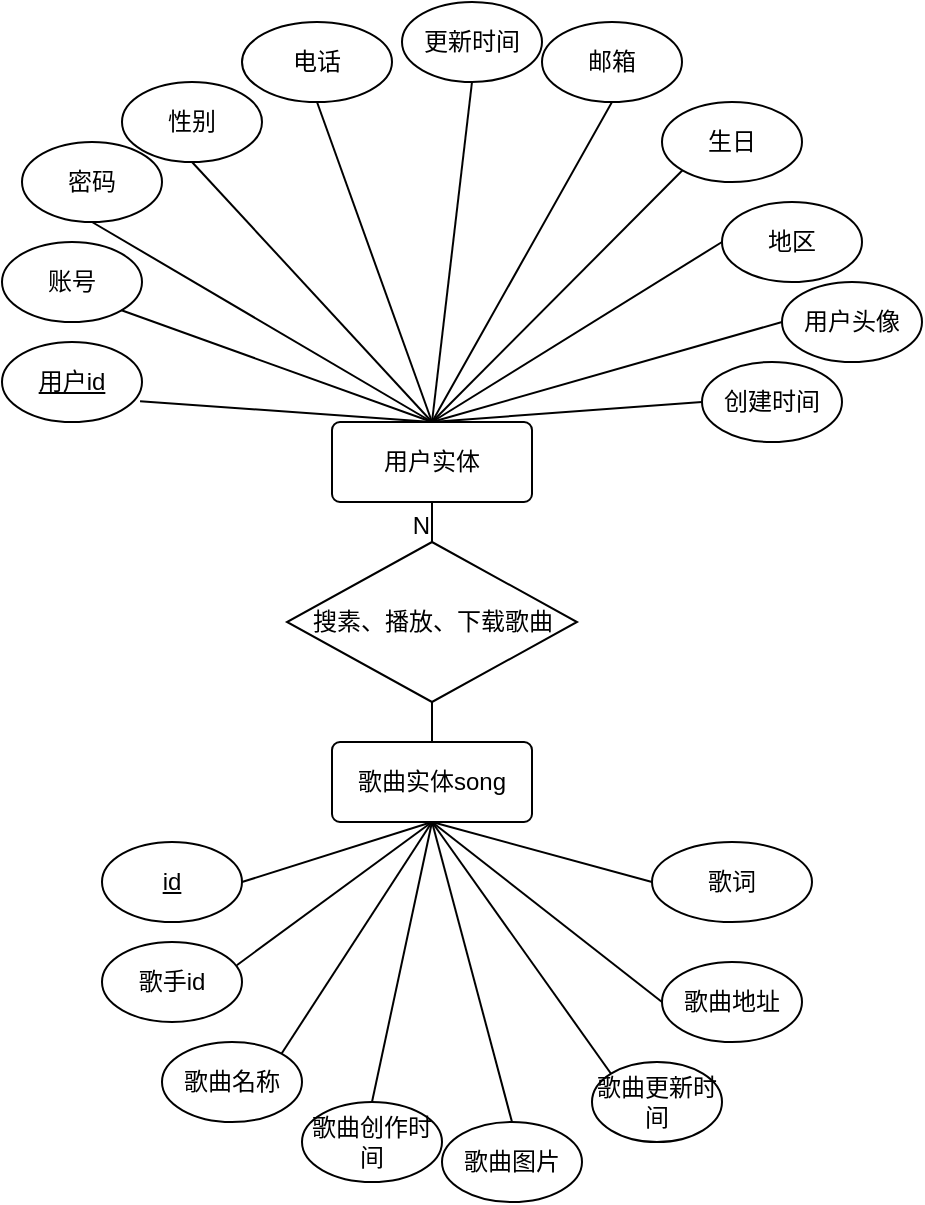 <mxfile version="21.3.3" type="github">
  <diagram id="R2lEEEUBdFMjLlhIrx00" name="Page-1">
    <mxGraphModel dx="1236" dy="1690" grid="1" gridSize="10" guides="1" tooltips="1" connect="1" arrows="1" fold="1" page="1" pageScale="1" pageWidth="850" pageHeight="1100" math="0" shadow="0" extFonts="Permanent Marker^https://fonts.googleapis.com/css?family=Permanent+Marker">
      <root>
        <mxCell id="0" />
        <mxCell id="1" parent="0" />
        <mxCell id="6jZPNHEf1xJQBzgzVnDw-2" value="用户id" style="ellipse;whiteSpace=wrap;html=1;align=center;fontStyle=4;" vertex="1" parent="1">
          <mxGeometry x="40" y="130" width="70" height="40" as="geometry" />
        </mxCell>
        <mxCell id="6jZPNHEf1xJQBzgzVnDw-4" value="账号" style="ellipse;whiteSpace=wrap;html=1;align=center;" vertex="1" parent="1">
          <mxGeometry x="40" y="80" width="70" height="40" as="geometry" />
        </mxCell>
        <mxCell id="6jZPNHEf1xJQBzgzVnDw-5" value="密码" style="ellipse;whiteSpace=wrap;html=1;align=center;" vertex="1" parent="1">
          <mxGeometry x="50" y="30" width="70" height="40" as="geometry" />
        </mxCell>
        <mxCell id="6jZPNHEf1xJQBzgzVnDw-6" value="性别" style="ellipse;whiteSpace=wrap;html=1;align=center;" vertex="1" parent="1">
          <mxGeometry x="100" width="70" height="40" as="geometry" />
        </mxCell>
        <mxCell id="6jZPNHEf1xJQBzgzVnDw-7" value="电话" style="ellipse;whiteSpace=wrap;html=1;align=center;" vertex="1" parent="1">
          <mxGeometry x="160" y="-30" width="75" height="40" as="geometry" />
        </mxCell>
        <mxCell id="6jZPNHEf1xJQBzgzVnDw-8" value="更新时间" style="ellipse;whiteSpace=wrap;html=1;align=center;" vertex="1" parent="1">
          <mxGeometry x="240" y="-40" width="70" height="40" as="geometry" />
        </mxCell>
        <mxCell id="6jZPNHEf1xJQBzgzVnDw-9" value="邮箱" style="ellipse;whiteSpace=wrap;html=1;align=center;" vertex="1" parent="1">
          <mxGeometry x="310" y="-30" width="70" height="40" as="geometry" />
        </mxCell>
        <mxCell id="6jZPNHEf1xJQBzgzVnDw-10" value="" style="endArrow=none;html=1;rounded=0;exitX=0.5;exitY=1;exitDx=0;exitDy=0;entryX=0.5;entryY=0;entryDx=0;entryDy=0;" edge="1" parent="1" source="6jZPNHEf1xJQBzgzVnDw-6">
          <mxGeometry relative="1" as="geometry">
            <mxPoint x="150" y="210" as="sourcePoint" />
            <mxPoint x="255" y="170" as="targetPoint" />
          </mxGeometry>
        </mxCell>
        <mxCell id="6jZPNHEf1xJQBzgzVnDw-11" value="" style="endArrow=none;html=1;rounded=0;exitX=0.5;exitY=1;exitDx=0;exitDy=0;entryX=0.5;entryY=0;entryDx=0;entryDy=0;" edge="1" parent="1" source="6jZPNHEf1xJQBzgzVnDw-5">
          <mxGeometry relative="1" as="geometry">
            <mxPoint x="180" y="240" as="sourcePoint" />
            <mxPoint x="255" y="170" as="targetPoint" />
          </mxGeometry>
        </mxCell>
        <mxCell id="6jZPNHEf1xJQBzgzVnDw-12" value="" style="endArrow=none;html=1;rounded=0;exitX=1;exitY=1;exitDx=0;exitDy=0;entryX=0.5;entryY=0;entryDx=0;entryDy=0;" edge="1" parent="1" source="6jZPNHEf1xJQBzgzVnDw-4">
          <mxGeometry relative="1" as="geometry">
            <mxPoint x="150" y="270" as="sourcePoint" />
            <mxPoint x="255" y="170" as="targetPoint" />
          </mxGeometry>
        </mxCell>
        <mxCell id="6jZPNHEf1xJQBzgzVnDw-13" value="" style="endArrow=none;html=1;rounded=0;exitX=0.986;exitY=0.74;exitDx=0;exitDy=0;exitPerimeter=0;entryX=0.5;entryY=0;entryDx=0;entryDy=0;" edge="1" parent="1" source="6jZPNHEf1xJQBzgzVnDw-2">
          <mxGeometry relative="1" as="geometry">
            <mxPoint x="150" y="270" as="sourcePoint" />
            <mxPoint x="255" y="170" as="targetPoint" />
          </mxGeometry>
        </mxCell>
        <mxCell id="6jZPNHEf1xJQBzgzVnDw-14" value="" style="endArrow=none;html=1;rounded=0;exitX=0.5;exitY=1;exitDx=0;exitDy=0;entryX=0.5;entryY=0;entryDx=0;entryDy=0;" edge="1" parent="1" source="6jZPNHEf1xJQBzgzVnDw-7">
          <mxGeometry relative="1" as="geometry">
            <mxPoint x="410" y="180" as="sourcePoint" />
            <mxPoint x="255" y="170" as="targetPoint" />
          </mxGeometry>
        </mxCell>
        <mxCell id="6jZPNHEf1xJQBzgzVnDw-15" value="" style="endArrow=none;html=1;rounded=0;exitX=0.5;exitY=0;exitDx=0;exitDy=0;entryX=0.5;entryY=1;entryDx=0;entryDy=0;" edge="1" parent="1" target="6jZPNHEf1xJQBzgzVnDw-8">
          <mxGeometry relative="1" as="geometry">
            <mxPoint x="255" y="170" as="sourcePoint" />
            <mxPoint x="260" y="30" as="targetPoint" />
          </mxGeometry>
        </mxCell>
        <mxCell id="6jZPNHEf1xJQBzgzVnDw-16" value="" style="endArrow=none;html=1;rounded=0;exitX=0.5;exitY=0;exitDx=0;exitDy=0;entryX=0.5;entryY=1;entryDx=0;entryDy=0;" edge="1" parent="1" target="6jZPNHEf1xJQBzgzVnDw-9">
          <mxGeometry relative="1" as="geometry">
            <mxPoint x="255" y="170" as="sourcePoint" />
            <mxPoint x="530" y="190" as="targetPoint" />
          </mxGeometry>
        </mxCell>
        <mxCell id="6jZPNHEf1xJQBzgzVnDw-17" value="搜素、播放、下载歌曲" style="shape=rhombus;perimeter=rhombusPerimeter;whiteSpace=wrap;html=1;align=center;" vertex="1" parent="1">
          <mxGeometry x="182.5" y="230" width="145" height="80" as="geometry" />
        </mxCell>
        <mxCell id="6jZPNHEf1xJQBzgzVnDw-19" value="" style="endArrow=none;html=1;rounded=0;exitX=0.5;exitY=1;exitDx=0;exitDy=0;entryX=0.5;entryY=0;entryDx=0;entryDy=0;" edge="1" parent="1" target="6jZPNHEf1xJQBzgzVnDw-17">
          <mxGeometry relative="1" as="geometry">
            <mxPoint x="255" y="210" as="sourcePoint" />
            <mxPoint x="490" y="330" as="targetPoint" />
          </mxGeometry>
        </mxCell>
        <mxCell id="6jZPNHEf1xJQBzgzVnDw-20" value="N" style="resizable=0;html=1;whiteSpace=wrap;align=right;verticalAlign=bottom;" connectable="0" vertex="1" parent="6jZPNHEf1xJQBzgzVnDw-19">
          <mxGeometry x="1" relative="1" as="geometry" />
        </mxCell>
        <mxCell id="6jZPNHEf1xJQBzgzVnDw-24" value="歌曲实体song" style="rounded=1;arcSize=10;whiteSpace=wrap;html=1;align=center;" vertex="1" parent="1">
          <mxGeometry x="205" y="330" width="100" height="40" as="geometry" />
        </mxCell>
        <mxCell id="6jZPNHEf1xJQBzgzVnDw-25" value="用户实体" style="rounded=1;arcSize=10;whiteSpace=wrap;html=1;align=center;" vertex="1" parent="1">
          <mxGeometry x="205" y="170" width="100" height="40" as="geometry" />
        </mxCell>
        <mxCell id="6jZPNHEf1xJQBzgzVnDw-27" value="" style="endArrow=none;html=1;rounded=0;exitX=0.5;exitY=1;exitDx=0;exitDy=0;entryX=0.5;entryY=0;entryDx=0;entryDy=0;" edge="1" parent="1" source="6jZPNHEf1xJQBzgzVnDw-17" target="6jZPNHEf1xJQBzgzVnDw-24">
          <mxGeometry relative="1" as="geometry">
            <mxPoint x="360" y="320" as="sourcePoint" />
            <mxPoint x="520" y="320" as="targetPoint" />
          </mxGeometry>
        </mxCell>
        <mxCell id="6jZPNHEf1xJQBzgzVnDw-28" value="id" style="ellipse;whiteSpace=wrap;html=1;align=center;fontStyle=4;" vertex="1" parent="1">
          <mxGeometry x="90" y="380" width="70" height="40" as="geometry" />
        </mxCell>
        <mxCell id="6jZPNHEf1xJQBzgzVnDw-29" value="歌手id" style="ellipse;whiteSpace=wrap;html=1;align=center;" vertex="1" parent="1">
          <mxGeometry x="90" y="430" width="70" height="40" as="geometry" />
        </mxCell>
        <mxCell id="6jZPNHEf1xJQBzgzVnDw-30" value="歌曲名称" style="ellipse;whiteSpace=wrap;html=1;align=center;" vertex="1" parent="1">
          <mxGeometry x="120" y="480" width="70" height="40" as="geometry" />
        </mxCell>
        <mxCell id="6jZPNHEf1xJQBzgzVnDw-31" value="歌曲创作时间" style="ellipse;whiteSpace=wrap;html=1;align=center;" vertex="1" parent="1">
          <mxGeometry x="190" y="510" width="70" height="40" as="geometry" />
        </mxCell>
        <mxCell id="6jZPNHEf1xJQBzgzVnDw-32" value="歌曲更新时间" style="ellipse;whiteSpace=wrap;html=1;align=center;" vertex="1" parent="1">
          <mxGeometry x="335" y="490" width="65" height="40" as="geometry" />
        </mxCell>
        <mxCell id="6jZPNHEf1xJQBzgzVnDw-33" value="歌曲图片" style="ellipse;whiteSpace=wrap;html=1;align=center;" vertex="1" parent="1">
          <mxGeometry x="260" y="520" width="70" height="40" as="geometry" />
        </mxCell>
        <mxCell id="6jZPNHEf1xJQBzgzVnDw-34" value="歌词" style="ellipse;whiteSpace=wrap;html=1;align=center;" vertex="1" parent="1">
          <mxGeometry x="365" y="380" width="80" height="40" as="geometry" />
        </mxCell>
        <mxCell id="6jZPNHEf1xJQBzgzVnDw-35" value="歌曲地址" style="ellipse;whiteSpace=wrap;html=1;align=center;" vertex="1" parent="1">
          <mxGeometry x="370" y="440" width="70" height="40" as="geometry" />
        </mxCell>
        <mxCell id="6jZPNHEf1xJQBzgzVnDw-36" value="" style="endArrow=none;html=1;rounded=0;exitX=1;exitY=0.5;exitDx=0;exitDy=0;entryX=0.5;entryY=1;entryDx=0;entryDy=0;" edge="1" parent="1" source="6jZPNHEf1xJQBzgzVnDw-28" target="6jZPNHEf1xJQBzgzVnDw-24">
          <mxGeometry relative="1" as="geometry">
            <mxPoint x="240" y="410" as="sourcePoint" />
            <mxPoint x="400" y="410" as="targetPoint" />
          </mxGeometry>
        </mxCell>
        <mxCell id="6jZPNHEf1xJQBzgzVnDw-37" value="" style="endArrow=none;html=1;rounded=0;exitX=0.963;exitY=0.29;exitDx=0;exitDy=0;exitPerimeter=0;entryX=0.5;entryY=1;entryDx=0;entryDy=0;" edge="1" parent="1" source="6jZPNHEf1xJQBzgzVnDw-29" target="6jZPNHEf1xJQBzgzVnDw-24">
          <mxGeometry relative="1" as="geometry">
            <mxPoint x="200" y="420" as="sourcePoint" />
            <mxPoint x="360" y="420" as="targetPoint" />
          </mxGeometry>
        </mxCell>
        <mxCell id="6jZPNHEf1xJQBzgzVnDw-38" value="" style="endArrow=none;html=1;rounded=0;exitX=1;exitY=0;exitDx=0;exitDy=0;entryX=0.5;entryY=1;entryDx=0;entryDy=0;" edge="1" parent="1" source="6jZPNHEf1xJQBzgzVnDw-30" target="6jZPNHEf1xJQBzgzVnDw-24">
          <mxGeometry relative="1" as="geometry">
            <mxPoint x="240" y="420" as="sourcePoint" />
            <mxPoint x="400" y="420" as="targetPoint" />
          </mxGeometry>
        </mxCell>
        <mxCell id="6jZPNHEf1xJQBzgzVnDw-39" value="" style="endArrow=none;html=1;rounded=0;exitX=0.5;exitY=0;exitDx=0;exitDy=0;entryX=0.5;entryY=1;entryDx=0;entryDy=0;" edge="1" parent="1" source="6jZPNHEf1xJQBzgzVnDw-31" target="6jZPNHEf1xJQBzgzVnDw-24">
          <mxGeometry relative="1" as="geometry">
            <mxPoint x="310" y="430" as="sourcePoint" />
            <mxPoint x="470" y="430" as="targetPoint" />
          </mxGeometry>
        </mxCell>
        <mxCell id="6jZPNHEf1xJQBzgzVnDw-40" value="" style="endArrow=none;html=1;rounded=0;exitX=0.5;exitY=1;exitDx=0;exitDy=0;entryX=0.5;entryY=0;entryDx=0;entryDy=0;" edge="1" parent="1" source="6jZPNHEf1xJQBzgzVnDw-24" target="6jZPNHEf1xJQBzgzVnDw-33">
          <mxGeometry relative="1" as="geometry">
            <mxPoint x="290" y="410" as="sourcePoint" />
            <mxPoint x="450" y="410" as="targetPoint" />
          </mxGeometry>
        </mxCell>
        <mxCell id="6jZPNHEf1xJQBzgzVnDw-41" value="" style="endArrow=none;html=1;rounded=0;exitX=0.5;exitY=1;exitDx=0;exitDy=0;entryX=0;entryY=0;entryDx=0;entryDy=0;" edge="1" parent="1" source="6jZPNHEf1xJQBzgzVnDw-24" target="6jZPNHEf1xJQBzgzVnDw-32">
          <mxGeometry relative="1" as="geometry">
            <mxPoint x="310" y="410" as="sourcePoint" />
            <mxPoint x="470" y="410" as="targetPoint" />
          </mxGeometry>
        </mxCell>
        <mxCell id="6jZPNHEf1xJQBzgzVnDw-42" value="" style="endArrow=none;html=1;rounded=0;exitX=0.5;exitY=1;exitDx=0;exitDy=0;entryX=0;entryY=0.5;entryDx=0;entryDy=0;" edge="1" parent="1" source="6jZPNHEf1xJQBzgzVnDw-24" target="6jZPNHEf1xJQBzgzVnDw-35">
          <mxGeometry relative="1" as="geometry">
            <mxPoint x="330" y="410" as="sourcePoint" />
            <mxPoint x="490" y="410" as="targetPoint" />
          </mxGeometry>
        </mxCell>
        <mxCell id="6jZPNHEf1xJQBzgzVnDw-43" value="" style="endArrow=none;html=1;rounded=0;exitX=0.5;exitY=1;exitDx=0;exitDy=0;entryX=0;entryY=0.5;entryDx=0;entryDy=0;" edge="1" parent="1" source="6jZPNHEf1xJQBzgzVnDw-24" target="6jZPNHEf1xJQBzgzVnDw-34">
          <mxGeometry relative="1" as="geometry">
            <mxPoint x="350" y="340" as="sourcePoint" />
            <mxPoint x="510" y="340" as="targetPoint" />
          </mxGeometry>
        </mxCell>
        <mxCell id="6jZPNHEf1xJQBzgzVnDw-44" value="生日" style="ellipse;whiteSpace=wrap;html=1;align=center;" vertex="1" parent="1">
          <mxGeometry x="370" y="10" width="70" height="40" as="geometry" />
        </mxCell>
        <mxCell id="6jZPNHEf1xJQBzgzVnDw-45" value="地区" style="ellipse;whiteSpace=wrap;html=1;align=center;" vertex="1" parent="1">
          <mxGeometry x="400" y="60" width="70" height="40" as="geometry" />
        </mxCell>
        <mxCell id="6jZPNHEf1xJQBzgzVnDw-46" value="用户头像" style="ellipse;whiteSpace=wrap;html=1;align=center;" vertex="1" parent="1">
          <mxGeometry x="430" y="100" width="70" height="40" as="geometry" />
        </mxCell>
        <mxCell id="6jZPNHEf1xJQBzgzVnDw-47" value="创建时间" style="ellipse;whiteSpace=wrap;html=1;align=center;" vertex="1" parent="1">
          <mxGeometry x="390" y="140" width="70" height="40" as="geometry" />
        </mxCell>
        <mxCell id="6jZPNHEf1xJQBzgzVnDw-49" value="" style="endArrow=none;html=1;rounded=0;exitX=0.5;exitY=0;exitDx=0;exitDy=0;entryX=0;entryY=1;entryDx=0;entryDy=0;" edge="1" parent="1" source="6jZPNHEf1xJQBzgzVnDw-25" target="6jZPNHEf1xJQBzgzVnDw-44">
          <mxGeometry relative="1" as="geometry">
            <mxPoint x="340" y="110" as="sourcePoint" />
            <mxPoint x="500" y="110" as="targetPoint" />
          </mxGeometry>
        </mxCell>
        <mxCell id="6jZPNHEf1xJQBzgzVnDw-50" value="" style="endArrow=none;html=1;rounded=0;exitX=0.5;exitY=0;exitDx=0;exitDy=0;entryX=0;entryY=0.5;entryDx=0;entryDy=0;" edge="1" parent="1" source="6jZPNHEf1xJQBzgzVnDw-25" target="6jZPNHEf1xJQBzgzVnDw-45">
          <mxGeometry relative="1" as="geometry">
            <mxPoint x="310" y="140" as="sourcePoint" />
            <mxPoint x="470" y="140" as="targetPoint" />
          </mxGeometry>
        </mxCell>
        <mxCell id="6jZPNHEf1xJQBzgzVnDw-51" value="" style="endArrow=none;html=1;rounded=0;exitX=0.5;exitY=0;exitDx=0;exitDy=0;entryX=0;entryY=0.5;entryDx=0;entryDy=0;" edge="1" parent="1" source="6jZPNHEf1xJQBzgzVnDw-25" target="6jZPNHEf1xJQBzgzVnDw-46">
          <mxGeometry relative="1" as="geometry">
            <mxPoint x="360" y="140" as="sourcePoint" />
            <mxPoint x="520" y="140" as="targetPoint" />
          </mxGeometry>
        </mxCell>
        <mxCell id="6jZPNHEf1xJQBzgzVnDw-52" value="" style="endArrow=none;html=1;rounded=0;exitX=0.5;exitY=0;exitDx=0;exitDy=0;entryX=0;entryY=0.5;entryDx=0;entryDy=0;" edge="1" parent="1" source="6jZPNHEf1xJQBzgzVnDw-25" target="6jZPNHEf1xJQBzgzVnDw-47">
          <mxGeometry relative="1" as="geometry">
            <mxPoint x="280" y="190" as="sourcePoint" />
            <mxPoint x="440" y="190" as="targetPoint" />
          </mxGeometry>
        </mxCell>
      </root>
    </mxGraphModel>
  </diagram>
</mxfile>
